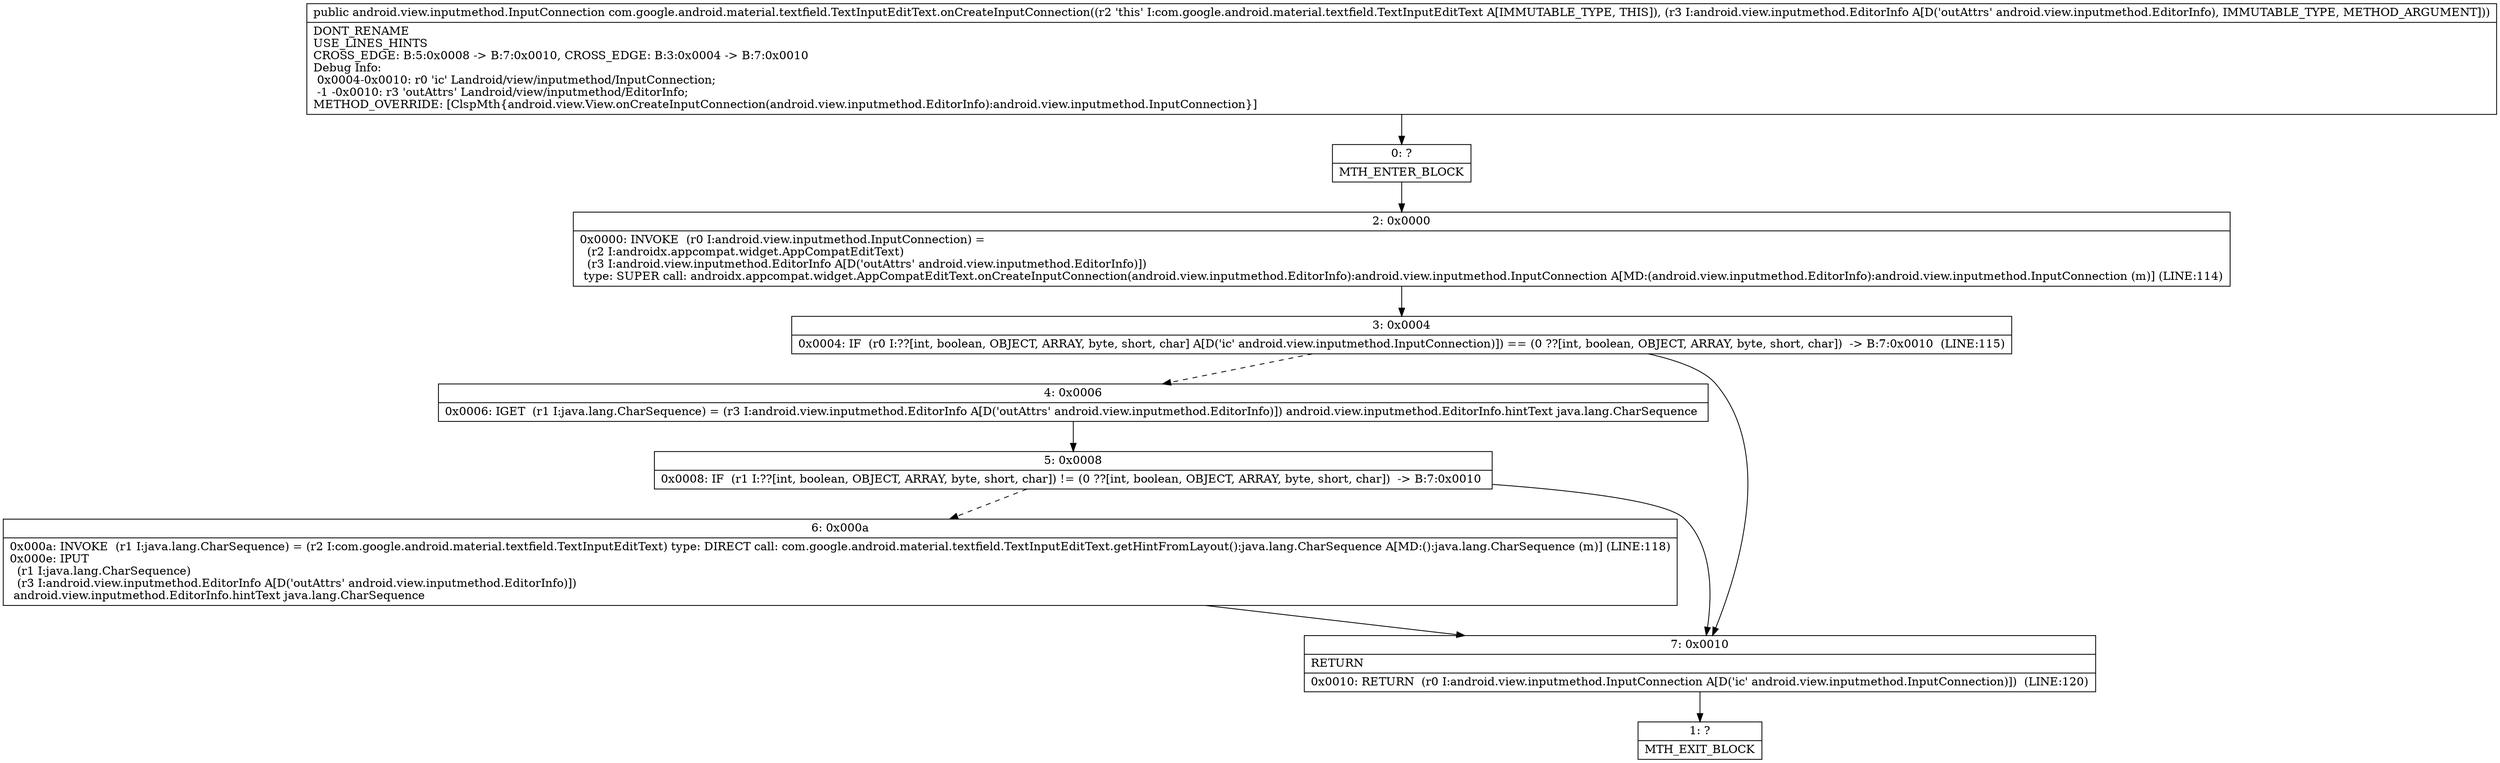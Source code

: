 digraph "CFG forcom.google.android.material.textfield.TextInputEditText.onCreateInputConnection(Landroid\/view\/inputmethod\/EditorInfo;)Landroid\/view\/inputmethod\/InputConnection;" {
Node_0 [shape=record,label="{0\:\ ?|MTH_ENTER_BLOCK\l}"];
Node_2 [shape=record,label="{2\:\ 0x0000|0x0000: INVOKE  (r0 I:android.view.inputmethod.InputConnection) = \l  (r2 I:androidx.appcompat.widget.AppCompatEditText)\l  (r3 I:android.view.inputmethod.EditorInfo A[D('outAttrs' android.view.inputmethod.EditorInfo)])\l type: SUPER call: androidx.appcompat.widget.AppCompatEditText.onCreateInputConnection(android.view.inputmethod.EditorInfo):android.view.inputmethod.InputConnection A[MD:(android.view.inputmethod.EditorInfo):android.view.inputmethod.InputConnection (m)] (LINE:114)\l}"];
Node_3 [shape=record,label="{3\:\ 0x0004|0x0004: IF  (r0 I:??[int, boolean, OBJECT, ARRAY, byte, short, char] A[D('ic' android.view.inputmethod.InputConnection)]) == (0 ??[int, boolean, OBJECT, ARRAY, byte, short, char])  \-\> B:7:0x0010  (LINE:115)\l}"];
Node_4 [shape=record,label="{4\:\ 0x0006|0x0006: IGET  (r1 I:java.lang.CharSequence) = (r3 I:android.view.inputmethod.EditorInfo A[D('outAttrs' android.view.inputmethod.EditorInfo)]) android.view.inputmethod.EditorInfo.hintText java.lang.CharSequence \l}"];
Node_5 [shape=record,label="{5\:\ 0x0008|0x0008: IF  (r1 I:??[int, boolean, OBJECT, ARRAY, byte, short, char]) != (0 ??[int, boolean, OBJECT, ARRAY, byte, short, char])  \-\> B:7:0x0010 \l}"];
Node_6 [shape=record,label="{6\:\ 0x000a|0x000a: INVOKE  (r1 I:java.lang.CharSequence) = (r2 I:com.google.android.material.textfield.TextInputEditText) type: DIRECT call: com.google.android.material.textfield.TextInputEditText.getHintFromLayout():java.lang.CharSequence A[MD:():java.lang.CharSequence (m)] (LINE:118)\l0x000e: IPUT  \l  (r1 I:java.lang.CharSequence)\l  (r3 I:android.view.inputmethod.EditorInfo A[D('outAttrs' android.view.inputmethod.EditorInfo)])\l android.view.inputmethod.EditorInfo.hintText java.lang.CharSequence \l}"];
Node_7 [shape=record,label="{7\:\ 0x0010|RETURN\l|0x0010: RETURN  (r0 I:android.view.inputmethod.InputConnection A[D('ic' android.view.inputmethod.InputConnection)])  (LINE:120)\l}"];
Node_1 [shape=record,label="{1\:\ ?|MTH_EXIT_BLOCK\l}"];
MethodNode[shape=record,label="{public android.view.inputmethod.InputConnection com.google.android.material.textfield.TextInputEditText.onCreateInputConnection((r2 'this' I:com.google.android.material.textfield.TextInputEditText A[IMMUTABLE_TYPE, THIS]), (r3 I:android.view.inputmethod.EditorInfo A[D('outAttrs' android.view.inputmethod.EditorInfo), IMMUTABLE_TYPE, METHOD_ARGUMENT]))  | DONT_RENAME\lUSE_LINES_HINTS\lCROSS_EDGE: B:5:0x0008 \-\> B:7:0x0010, CROSS_EDGE: B:3:0x0004 \-\> B:7:0x0010\lDebug Info:\l  0x0004\-0x0010: r0 'ic' Landroid\/view\/inputmethod\/InputConnection;\l  \-1 \-0x0010: r3 'outAttrs' Landroid\/view\/inputmethod\/EditorInfo;\lMETHOD_OVERRIDE: [ClspMth\{android.view.View.onCreateInputConnection(android.view.inputmethod.EditorInfo):android.view.inputmethod.InputConnection\}]\l}"];
MethodNode -> Node_0;Node_0 -> Node_2;
Node_2 -> Node_3;
Node_3 -> Node_4[style=dashed];
Node_3 -> Node_7;
Node_4 -> Node_5;
Node_5 -> Node_6[style=dashed];
Node_5 -> Node_7;
Node_6 -> Node_7;
Node_7 -> Node_1;
}

